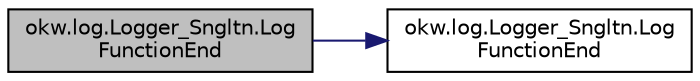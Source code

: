 digraph "okw.log.Logger_Sngltn.LogFunctionEnd"
{
 // INTERACTIVE_SVG=YES
 // LATEX_PDF_SIZE
  edge [fontname="Helvetica",fontsize="10",labelfontname="Helvetica",labelfontsize="10"];
  node [fontname="Helvetica",fontsize="10",shape=record];
  rankdir="LR";
  Node1 [label="okw.log.Logger_Sngltn.Log\lFunctionEnd",height=0.2,width=0.4,color="black", fillcolor="grey75", style="filled", fontcolor="black",tooltip="LogFunctionEnd:"];
  Node1 -> Node2 [color="midnightblue",fontsize="10",style="solid",fontname="Helvetica"];
  Node2 [label="okw.log.Logger_Sngltn.Log\lFunctionEnd",height=0.2,width=0.4,color="black", fillcolor="white", style="filled",URL="$classokw_1_1log_1_1_logger___sngltn.html#a2aa496c6543c0b15b27190b1ad58a6fc",tooltip="LogFunctionEnd:"];
}
